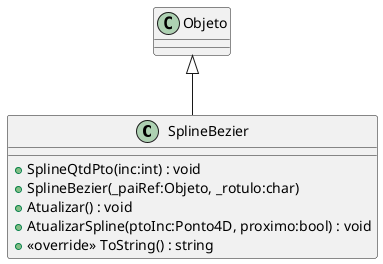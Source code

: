 @startuml
class SplineBezier {
    + SplineQtdPto(inc:int) : void
    + SplineBezier(_paiRef:Objeto, _rotulo:char)
    + Atualizar() : void
    + AtualizarSpline(ptoInc:Ponto4D, proximo:bool) : void
    + <<override>> ToString() : string
}
Objeto <|-- SplineBezier
@enduml
